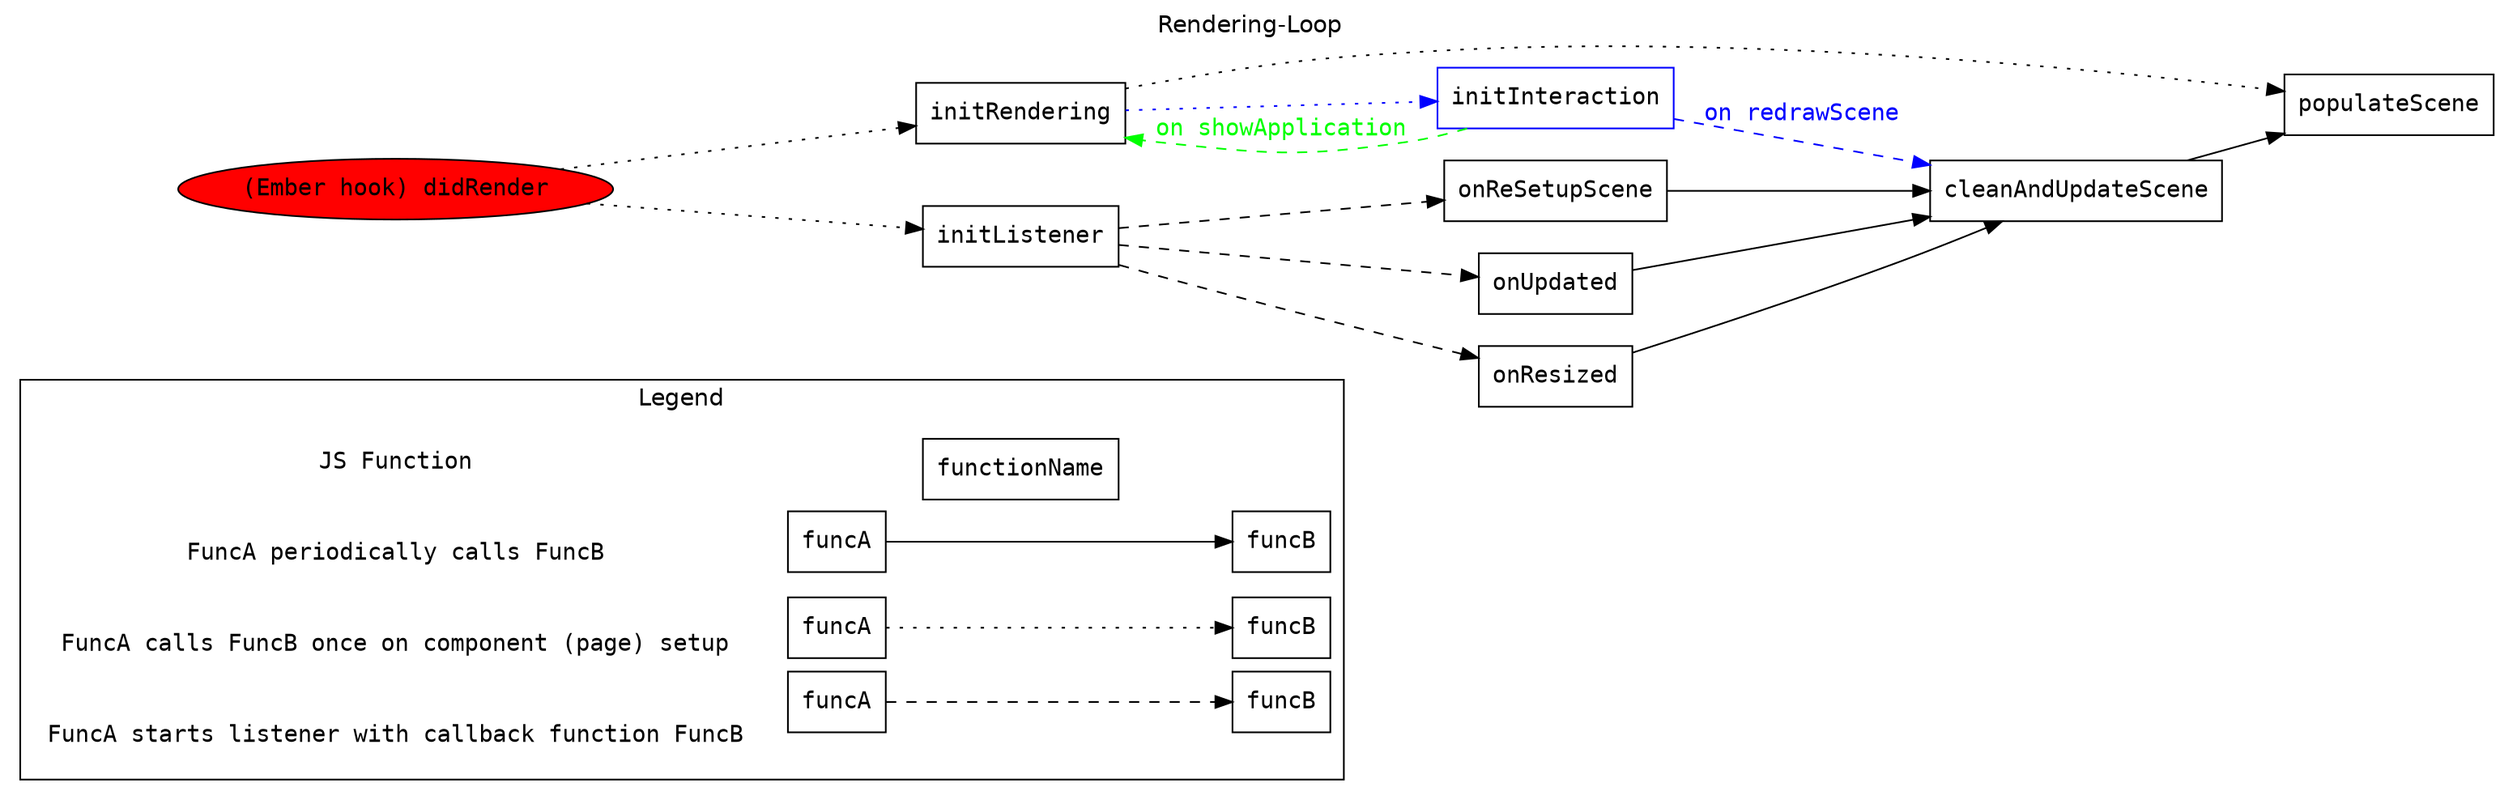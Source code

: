 digraph rendering_loop {

  fontname="Helvetica";
  labelloc=t;
  rankdir=LR;
  label="Rendering-Loop";

  node [fontname = Courier, labeljust = l, shape = record]; 
  edge [fontname = Courier];

  subgraph cluster_key {
    label="Legend";

    functionBox[label="functionName"];
    functionText[shape=plaintext, style=solid, label="JS Function", width=3.5]

    funcA[label="funcA"];
    funcB[label="funcB"];
    funcA->funcB;
    funcCalling[shape=plaintext, style=solid, label="FuncA periodically calls FuncB", width=3.5]

    funcAOnce[label="funcA"];
    funcBOnce[label="funcB"];
    funcAOnce->funcBOnce [style="dotted"];
    funcCallingOnce[shape=plaintext, style=solid, label="FuncA calls FuncB once on component (page) setup", width=3.5]

    funcAListener[label="funcA"];
    funcBListener[label="funcB"];
    funcAListener->funcBListener [style="dashed"];
    funcCallingListener[shape=plaintext, style=solid, label="FuncA starts listener with callback function FuncB", width=3.5]

    { rank=source;functionText funcCalling funcCallingOnce funcCallingListener}
  }


  start[label="(Ember hook) didRender",shape=ellipse,style=filled,fillcolor=red];

  initRendering[label="initRendering"];
  populateScene[label="populateScene"];
  initListener[label="initListener"];

  onReSetupScene[label="onReSetupScene"];
  onUpdated[label="onUpdated"];
  onResized[label="onResized"];

  cleanAndUpdateScene[label="cleanAndUpdateScene"];

  initInteraction[label="initInteraction", color="blue"];

  start -> initRendering [style="dotted"];
  start -> initListener [style="dotted"];

  initRendering -> populateScene [style="dotted"];
  initRendering -> initInteraction [style="dotted", color="blue"];

  initListener -> onReSetupScene [style="dashed"];
  initListener -> onUpdated [style="dashed"];
  initListener -> onResized [style="dashed"];

  onReSetupScene -> cleanAndUpdateScene [style="solid"];
  onUpdated -> cleanAndUpdateScene [style="solid"];
  onResized -> cleanAndUpdateScene [style="solid"];

  initInteraction -> cleanAndUpdateScene [style="dashed", label="on redrawScene", color="blue",  fontcolor="blue"];
  initInteraction -> initRendering [style="dashed", label="on showApplication", color="green",  fontcolor="green"];

  cleanAndUpdateScene -> populateScene [style="solid"];

}
